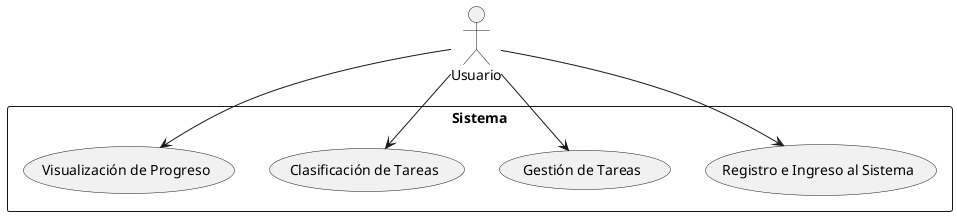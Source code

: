 
@startuml CasosDeUso
actor Usuario

rectangle Sistema {
  Usuario --> (Registro e Ingreso al Sistema)
  Usuario --> (Gestión de Tareas)
  Usuario --> (Clasificación de Tareas)
  Usuario --> (Visualización de Progreso)
}
@enduml
